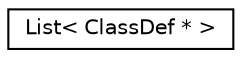digraph "Graphical Class Hierarchy"
{
 // LATEX_PDF_SIZE
  edge [fontname="Helvetica",fontsize="10",labelfontname="Helvetica",labelfontsize="10"];
  node [fontname="Helvetica",fontsize="10",shape=record];
  rankdir="LR";
  Node0 [label="List\< ClassDef * \>",height=0.2,width=0.4,color="black", fillcolor="white", style="filled",URL="$classList.html",tooltip=" "];
}
